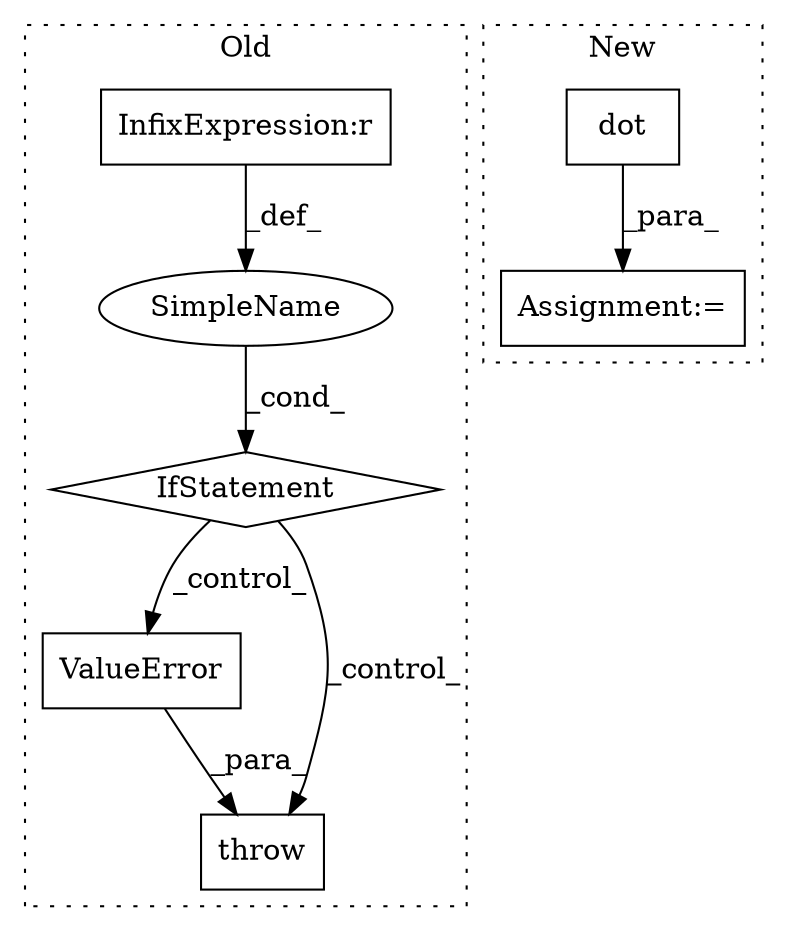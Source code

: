 digraph G {
subgraph cluster0 {
1 [label="ValueError" a="32" s="14345,14407" l="11,1" shape="box"];
4 [label="IfStatement" a="25" s="14199,14327" l="4,2" shape="diamond"];
5 [label="SimpleName" a="42" s="" l="" shape="ellipse"];
6 [label="InfixExpression:r" a="27" s="14231" l="4" shape="box"];
7 [label="throw" a="53" s="14339" l="6" shape="box"];
label = "Old";
style="dotted";
}
subgraph cluster1 {
2 [label="dot" a="32" s="14351,14412" l="4,1" shape="box"];
3 [label="Assignment:=" a="7" s="14301" l="1" shape="box"];
label = "New";
style="dotted";
}
1 -> 7 [label="_para_"];
2 -> 3 [label="_para_"];
4 -> 7 [label="_control_"];
4 -> 1 [label="_control_"];
5 -> 4 [label="_cond_"];
6 -> 5 [label="_def_"];
}